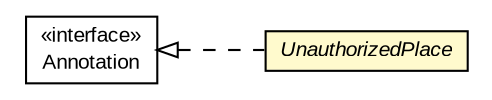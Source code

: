 #!/usr/local/bin/dot
#
# Class diagram 
# Generated by UMLGraph version R5_6-24-gf6e263 (http://www.umlgraph.org/)
#

digraph G {
	edge [fontname="arial",fontsize=10,labelfontname="arial",labelfontsize=10];
	node [fontname="arial",fontsize=10,shape=plaintext];
	nodesep=0.25;
	ranksep=0.5;
	rankdir=LR;
	// com.gwtplatform.mvp.client.annotations.UnauthorizedPlace
	c519451 [label=<<table title="com.gwtplatform.mvp.client.annotations.UnauthorizedPlace" border="0" cellborder="1" cellspacing="0" cellpadding="2" port="p" bgcolor="lemonChiffon" href="./UnauthorizedPlace.html">
		<tr><td><table border="0" cellspacing="0" cellpadding="1">
<tr><td align="center" balign="center"><font face="arial italic"> UnauthorizedPlace </font></td></tr>
		</table></td></tr>
		</table>>, URL="./UnauthorizedPlace.html", fontname="arial", fontcolor="black", fontsize=10.0];
	//com.gwtplatform.mvp.client.annotations.UnauthorizedPlace implements java.lang.annotation.Annotation
	c520012:p -> c519451:p [dir=back,arrowtail=empty,style=dashed];
	// java.lang.annotation.Annotation
	c520012 [label=<<table title="java.lang.annotation.Annotation" border="0" cellborder="1" cellspacing="0" cellpadding="2" port="p" href="http://download.oracle.com/javase/6/docs/api/java/lang/annotation/Annotation.html">
		<tr><td><table border="0" cellspacing="0" cellpadding="1">
<tr><td align="center" balign="center"> &#171;interface&#187; </td></tr>
<tr><td align="center" balign="center"> Annotation </td></tr>
		</table></td></tr>
		</table>>, URL="http://download.oracle.com/javase/6/docs/api/java/lang/annotation/Annotation.html", fontname="arial", fontcolor="black", fontsize=10.0];
}

